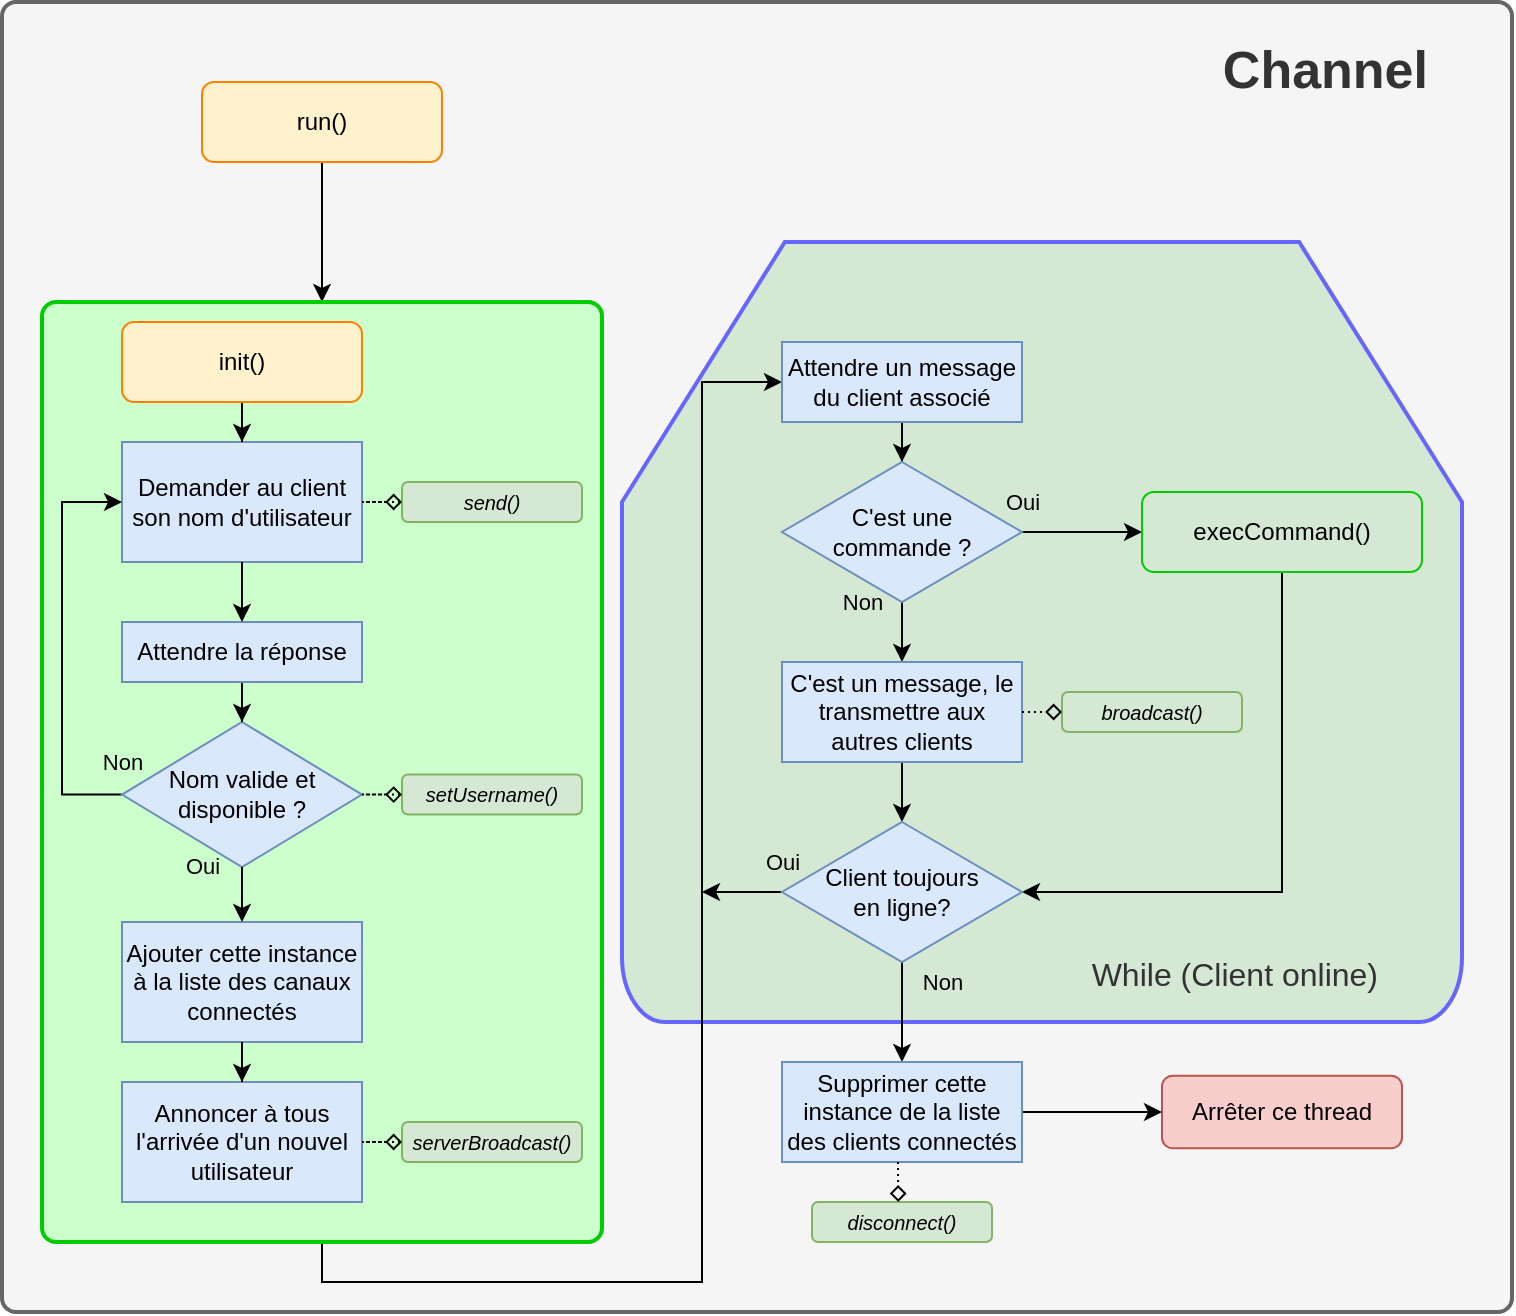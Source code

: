 <mxfile version="12.9.11" type="device"><diagram id="XmCSrC3N_I-hwKnO9FNT" name="Page-1"><mxGraphModel dx="1517" dy="820" grid="1" gridSize="10" guides="1" tooltips="1" connect="1" arrows="1" fold="1" page="1" pageScale="1" pageWidth="850" pageHeight="1100" math="0" shadow="0"><root><mxCell id="0"/><mxCell id="1" parent="0"/><mxCell id="smnMM6lSDCR2xUrBT0Qs-68" value="&lt;blockquote&gt;&lt;font style=&quot;font-size: 26px&quot;&gt;&lt;b&gt;&lt;font style=&quot;font-size: 26px&quot;&gt;Channel&lt;/font&gt;&lt;/b&gt;&lt;/font&gt;&lt;/blockquote&gt;" style="rounded=1;whiteSpace=wrap;html=1;absoluteArcSize=1;arcSize=14;strokeWidth=2;fillColor=#f5f5f5;strokeColor=#666666;fontColor=#333333;verticalAlign=top;align=right;" vertex="1" parent="1"><mxGeometry x="70" y="40" width="755" height="655" as="geometry"/></mxCell><mxCell id="smnMM6lSDCR2xUrBT0Qs-70" value="&lt;div&gt;&lt;blockquote&gt;&lt;font style=&quot;font-size: 16px&quot;&gt;While (Client online)&lt;/font&gt;&lt;br&gt;&lt;/blockquote&gt;&lt;/div&gt;" style="strokeWidth=2;html=1;shape=mxgraph.flowchart.loop_limit;whiteSpace=wrap;fillColor=#D5E8D4;strokeColor=#6666FF;fontColor=#333333;align=right;verticalAlign=bottom;" vertex="1" parent="1"><mxGeometry x="380" y="160" width="420" height="390" as="geometry"/></mxCell><mxCell id="smnMM6lSDCR2xUrBT0Qs-45" style="edgeStyle=orthogonalEdgeStyle;rounded=0;orthogonalLoop=1;jettySize=auto;html=1;entryX=0.5;entryY=0;entryDx=0;entryDy=0;labelBackgroundColor=none;endArrow=classic;endFill=1;" edge="1" parent="1" source="smnMM6lSDCR2xUrBT0Qs-2" target="smnMM6lSDCR2xUrBT0Qs-23"><mxGeometry relative="1" as="geometry"/></mxCell><mxCell id="smnMM6lSDCR2xUrBT0Qs-2" value="run()" style="rounded=1;whiteSpace=wrap;html=1;fontSize=12;glass=0;strokeWidth=1;shadow=0;fillColor=#FFF2CC;strokeColor=#FF8000;" vertex="1" parent="1"><mxGeometry x="170" y="80" width="120" height="40" as="geometry"/></mxCell><mxCell id="smnMM6lSDCR2xUrBT0Qs-46" style="edgeStyle=orthogonalEdgeStyle;rounded=0;orthogonalLoop=1;jettySize=auto;html=1;exitX=0.5;exitY=1;exitDx=0;exitDy=0;labelBackgroundColor=none;endArrow=classic;endFill=1;entryX=0;entryY=0.5;entryDx=0;entryDy=0;" edge="1" parent="1" source="smnMM6lSDCR2xUrBT0Qs-23" target="smnMM6lSDCR2xUrBT0Qs-47"><mxGeometry relative="1" as="geometry"><mxPoint x="430" y="180" as="targetPoint"/><Array as="points"><mxPoint x="230" y="680"/><mxPoint x="420" y="680"/><mxPoint x="420" y="230"/></Array></mxGeometry></mxCell><mxCell id="smnMM6lSDCR2xUrBT0Qs-49" value="" style="edgeStyle=orthogonalEdgeStyle;rounded=0;orthogonalLoop=1;jettySize=auto;html=1;labelBackgroundColor=none;endArrow=classic;endFill=1;" edge="1" parent="1" source="smnMM6lSDCR2xUrBT0Qs-47" target="smnMM6lSDCR2xUrBT0Qs-48"><mxGeometry relative="1" as="geometry"/></mxCell><mxCell id="smnMM6lSDCR2xUrBT0Qs-47" value="Attendre un message du client associé" style="rounded=0;whiteSpace=wrap;html=1;fillColor=#dae8fc;strokeColor=#6c8ebf;" vertex="1" parent="1"><mxGeometry x="460" y="210" width="120" height="40" as="geometry"/></mxCell><mxCell id="smnMM6lSDCR2xUrBT0Qs-52" value="Oui" style="edgeStyle=orthogonalEdgeStyle;rounded=0;orthogonalLoop=1;jettySize=auto;html=1;labelBackgroundColor=none;endArrow=classic;endFill=1;entryX=0;entryY=0.5;entryDx=0;entryDy=0;" edge="1" parent="1" source="smnMM6lSDCR2xUrBT0Qs-48" target="smnMM6lSDCR2xUrBT0Qs-53"><mxGeometry x="-1" y="15" relative="1" as="geometry"><mxPoint x="660" y="305" as="targetPoint"/><mxPoint as="offset"/></mxGeometry></mxCell><mxCell id="smnMM6lSDCR2xUrBT0Qs-54" value="Non" style="edgeStyle=orthogonalEdgeStyle;rounded=0;orthogonalLoop=1;jettySize=auto;html=1;exitX=0.5;exitY=1;exitDx=0;exitDy=0;labelBackgroundColor=none;endArrow=classic;endFill=1;entryX=0.5;entryY=0;entryDx=0;entryDy=0;" edge="1" parent="1" source="smnMM6lSDCR2xUrBT0Qs-48" target="smnMM6lSDCR2xUrBT0Qs-55"><mxGeometry x="-1" y="-20" relative="1" as="geometry"><mxPoint x="520" y="370" as="targetPoint"/><mxPoint as="offset"/></mxGeometry></mxCell><mxCell id="smnMM6lSDCR2xUrBT0Qs-48" value="&lt;div&gt;C'est une &lt;br&gt;&lt;/div&gt;&lt;div&gt;commande ?&lt;/div&gt;" style="rhombus;whiteSpace=wrap;html=1;fillColor=#dae8fc;strokeColor=#6c8ebf;" vertex="1" parent="1"><mxGeometry x="460" y="270" width="120" height="70" as="geometry"/></mxCell><mxCell id="smnMM6lSDCR2xUrBT0Qs-66" value="" style="edgeStyle=orthogonalEdgeStyle;rounded=0;orthogonalLoop=1;jettySize=auto;html=1;labelBackgroundColor=none;endArrow=classic;endFill=1;entryX=1;entryY=0.5;entryDx=0;entryDy=0;" edge="1" parent="1" source="smnMM6lSDCR2xUrBT0Qs-53" target="smnMM6lSDCR2xUrBT0Qs-61"><mxGeometry relative="1" as="geometry"><mxPoint x="700" y="405" as="targetPoint"/><Array as="points"><mxPoint x="710" y="485"/></Array></mxGeometry></mxCell><mxCell id="smnMM6lSDCR2xUrBT0Qs-53" value="execCommand()" style="rounded=1;whiteSpace=wrap;html=1;fontSize=12;glass=0;strokeWidth=1;shadow=0;fillColor=#d5e8d4;strokeColor=#00CC00;" vertex="1" parent="1"><mxGeometry x="640" y="285" width="140" height="40" as="geometry"/></mxCell><mxCell id="smnMM6lSDCR2xUrBT0Qs-64" value="" style="edgeStyle=orthogonalEdgeStyle;rounded=0;orthogonalLoop=1;jettySize=auto;html=1;labelBackgroundColor=none;endArrow=classic;endFill=1;" edge="1" parent="1" source="smnMM6lSDCR2xUrBT0Qs-55" target="smnMM6lSDCR2xUrBT0Qs-61"><mxGeometry relative="1" as="geometry"/></mxCell><mxCell id="smnMM6lSDCR2xUrBT0Qs-55" value="C'est un message, le transmettre aux autres clients" style="rounded=0;whiteSpace=wrap;html=1;fillColor=#dae8fc;strokeColor=#6c8ebf;" vertex="1" parent="1"><mxGeometry x="460" y="370" width="120" height="50" as="geometry"/></mxCell><mxCell id="smnMM6lSDCR2xUrBT0Qs-58" value="&lt;i&gt;&lt;font style=&quot;font-size: 10px&quot;&gt;broadcast()&lt;/font&gt;&lt;/i&gt;" style="rounded=1;whiteSpace=wrap;html=1;fontSize=12;glass=0;strokeWidth=1;shadow=0;fillColor=#d5e8d4;strokeColor=#82b366;verticalAlign=middle;" vertex="1" parent="1"><mxGeometry x="600" y="385" width="90" height="20" as="geometry"/></mxCell><mxCell id="smnMM6lSDCR2xUrBT0Qs-59" value="" style="edgeStyle=orthogonalEdgeStyle;rounded=0;orthogonalLoop=1;jettySize=auto;html=1;dashed=1;dashPattern=1 2;labelBackgroundColor=none;endArrow=diamond;endFill=0;entryX=0;entryY=0.5;entryDx=0;entryDy=0;exitX=1;exitY=0.5;exitDx=0;exitDy=0;" edge="1" parent="1" source="smnMM6lSDCR2xUrBT0Qs-55" target="smnMM6lSDCR2xUrBT0Qs-58"><mxGeometry relative="1" as="geometry"><mxPoint x="590" y="395" as="sourcePoint"/><mxPoint x="600.07" y="394.71" as="targetPoint"/></mxGeometry></mxCell><mxCell id="smnMM6lSDCR2xUrBT0Qs-72" value="Oui" style="edgeStyle=orthogonalEdgeStyle;rounded=0;orthogonalLoop=1;jettySize=auto;html=1;exitX=0;exitY=0.5;exitDx=0;exitDy=0;labelBackgroundColor=none;endArrow=classic;endFill=1;" edge="1" parent="1" source="smnMM6lSDCR2xUrBT0Qs-61"><mxGeometry x="-1" y="-15" relative="1" as="geometry"><mxPoint x="420" y="485" as="targetPoint"/><mxPoint as="offset"/></mxGeometry></mxCell><mxCell id="smnMM6lSDCR2xUrBT0Qs-76" value="Non" style="edgeStyle=orthogonalEdgeStyle;rounded=0;orthogonalLoop=1;jettySize=auto;html=1;labelBackgroundColor=none;endArrow=classic;endFill=1;" edge="1" parent="1" source="smnMM6lSDCR2xUrBT0Qs-61" target="smnMM6lSDCR2xUrBT0Qs-75"><mxGeometry x="-0.6" y="20" relative="1" as="geometry"><mxPoint as="offset"/></mxGeometry></mxCell><mxCell id="smnMM6lSDCR2xUrBT0Qs-61" value="&lt;div&gt;Client toujours&lt;br&gt;&lt;/div&gt;&lt;div&gt;en ligne?&lt;/div&gt;" style="rhombus;whiteSpace=wrap;html=1;fillColor=#dae8fc;strokeColor=#6c8ebf;" vertex="1" parent="1"><mxGeometry x="460" y="450" width="120" height="70" as="geometry"/></mxCell><mxCell id="smnMM6lSDCR2xUrBT0Qs-69" value="" style="group" vertex="1" connectable="0" parent="1"><mxGeometry x="90" y="190" width="280" height="470" as="geometry"/></mxCell><mxCell id="smnMM6lSDCR2xUrBT0Qs-23" value="" style="rounded=1;whiteSpace=wrap;html=1;absoluteArcSize=1;arcSize=14;strokeWidth=2;fillColor=#CCFFCC;strokeColor=#00CC00;" vertex="1" parent="smnMM6lSDCR2xUrBT0Qs-69"><mxGeometry width="280" height="470" as="geometry"/></mxCell><mxCell id="smnMM6lSDCR2xUrBT0Qs-3" value="Demander au client son nom d'utilisateur" style="rounded=0;whiteSpace=wrap;html=1;fillColor=#dae8fc;strokeColor=#6c8ebf;" vertex="1" parent="smnMM6lSDCR2xUrBT0Qs-69"><mxGeometry x="40" y="70" width="120" height="60" as="geometry"/></mxCell><mxCell id="smnMM6lSDCR2xUrBT0Qs-19" value="Non" style="edgeStyle=orthogonalEdgeStyle;rounded=0;orthogonalLoop=1;jettySize=auto;html=1;labelBackgroundColor=none;" edge="1" parent="smnMM6lSDCR2xUrBT0Qs-69" source="smnMM6lSDCR2xUrBT0Qs-5"><mxGeometry x="-0.551" y="-30" relative="1" as="geometry"><mxPoint x="40" y="100" as="targetPoint"/><Array as="points"><mxPoint x="10" y="246"/><mxPoint x="10" y="100"/></Array><mxPoint as="offset"/></mxGeometry></mxCell><mxCell id="smnMM6lSDCR2xUrBT0Qs-5" value="Nom valide et disponible ?" style="rhombus;whiteSpace=wrap;html=1;fillColor=#dae8fc;strokeColor=#6c8ebf;" vertex="1" parent="smnMM6lSDCR2xUrBT0Qs-69"><mxGeometry x="40" y="210" width="120" height="72.56" as="geometry"/></mxCell><mxCell id="smnMM6lSDCR2xUrBT0Qs-17" value="" style="edgeStyle=orthogonalEdgeStyle;rounded=0;orthogonalLoop=1;jettySize=auto;html=1;" edge="1" parent="smnMM6lSDCR2xUrBT0Qs-69" source="smnMM6lSDCR2xUrBT0Qs-6" target="smnMM6lSDCR2xUrBT0Qs-5"><mxGeometry relative="1" as="geometry"/></mxCell><mxCell id="smnMM6lSDCR2xUrBT0Qs-6" value="Attendre la réponse" style="rounded=0;whiteSpace=wrap;html=1;fillColor=#dae8fc;strokeColor=#6c8ebf;" vertex="1" parent="smnMM6lSDCR2xUrBT0Qs-69"><mxGeometry x="40" y="160" width="120" height="30" as="geometry"/></mxCell><mxCell id="smnMM6lSDCR2xUrBT0Qs-16" value="" style="edgeStyle=orthogonalEdgeStyle;rounded=0;orthogonalLoop=1;jettySize=auto;html=1;entryX=0.5;entryY=0;entryDx=0;entryDy=0;" edge="1" parent="smnMM6lSDCR2xUrBT0Qs-69" source="smnMM6lSDCR2xUrBT0Qs-3" target="smnMM6lSDCR2xUrBT0Qs-6"><mxGeometry relative="1" as="geometry"><mxPoint x="100" y="210" as="targetPoint"/></mxGeometry></mxCell><mxCell id="smnMM6lSDCR2xUrBT0Qs-20" value="Ajouter cette instance à la liste des canaux connectés" style="rounded=0;whiteSpace=wrap;html=1;fillColor=#dae8fc;strokeColor=#6c8ebf;" vertex="1" parent="smnMM6lSDCR2xUrBT0Qs-69"><mxGeometry x="40" y="310" width="120" height="60" as="geometry"/></mxCell><mxCell id="smnMM6lSDCR2xUrBT0Qs-28" value="Annoncer à tous l'arrivée d'un nouvel utilisateur" style="rounded=0;whiteSpace=wrap;html=1;fillColor=#dae8fc;strokeColor=#6c8ebf;" vertex="1" parent="smnMM6lSDCR2xUrBT0Qs-69"><mxGeometry x="40" y="390" width="120" height="60" as="geometry"/></mxCell><mxCell id="smnMM6lSDCR2xUrBT0Qs-29" value="" style="edgeStyle=orthogonalEdgeStyle;rounded=0;orthogonalLoop=1;jettySize=auto;html=1;labelBackgroundColor=none;" edge="1" parent="smnMM6lSDCR2xUrBT0Qs-69" source="smnMM6lSDCR2xUrBT0Qs-20" target="smnMM6lSDCR2xUrBT0Qs-28"><mxGeometry relative="1" as="geometry"/></mxCell><mxCell id="smnMM6lSDCR2xUrBT0Qs-21" value="Oui" style="edgeStyle=orthogonalEdgeStyle;rounded=0;orthogonalLoop=1;jettySize=auto;html=1;labelBackgroundColor=none;" edge="1" parent="smnMM6lSDCR2xUrBT0Qs-69" source="smnMM6lSDCR2xUrBT0Qs-5" target="smnMM6lSDCR2xUrBT0Qs-20"><mxGeometry x="0.24" y="21" relative="1" as="geometry"><mxPoint x="-41" y="-8" as="offset"/></mxGeometry></mxCell><mxCell id="smnMM6lSDCR2xUrBT0Qs-25" value="" style="edgeStyle=orthogonalEdgeStyle;rounded=0;orthogonalLoop=1;jettySize=auto;html=1;labelBackgroundColor=none;" edge="1" parent="smnMM6lSDCR2xUrBT0Qs-69" source="smnMM6lSDCR2xUrBT0Qs-24" target="smnMM6lSDCR2xUrBT0Qs-3"><mxGeometry relative="1" as="geometry"/></mxCell><mxCell id="smnMM6lSDCR2xUrBT0Qs-24" value="init()" style="rounded=1;whiteSpace=wrap;html=1;fontSize=12;glass=0;strokeWidth=1;shadow=0;fillColor=#FFF2CC;strokeColor=#FF8000;" vertex="1" parent="smnMM6lSDCR2xUrBT0Qs-69"><mxGeometry x="40" y="10" width="120" height="40" as="geometry"/></mxCell><mxCell id="smnMM6lSDCR2xUrBT0Qs-32" value="&lt;i&gt;&lt;font style=&quot;font-size: 10px&quot;&gt;serverBroadcast()&lt;/font&gt;&lt;/i&gt;" style="rounded=1;whiteSpace=wrap;html=1;fontSize=12;glass=0;strokeWidth=1;shadow=0;fillColor=#d5e8d4;strokeColor=#82b366;verticalAlign=middle;" vertex="1" parent="smnMM6lSDCR2xUrBT0Qs-69"><mxGeometry x="180" y="410" width="90" height="20" as="geometry"/></mxCell><mxCell id="smnMM6lSDCR2xUrBT0Qs-43" value="" style="edgeStyle=orthogonalEdgeStyle;rounded=0;orthogonalLoop=1;jettySize=auto;html=1;dashed=1;dashPattern=1 2;labelBackgroundColor=none;endArrow=diamond;endFill=0;" edge="1" parent="smnMM6lSDCR2xUrBT0Qs-69" source="smnMM6lSDCR2xUrBT0Qs-28" target="smnMM6lSDCR2xUrBT0Qs-32"><mxGeometry relative="1" as="geometry"/></mxCell><mxCell id="smnMM6lSDCR2xUrBT0Qs-35" value="&lt;font style=&quot;font-size: 10px&quot;&gt;&lt;i&gt;&lt;font style=&quot;font-size: 10px&quot;&gt;send()&lt;/font&gt;&lt;/i&gt;&lt;/font&gt;" style="rounded=1;whiteSpace=wrap;html=1;fontSize=12;glass=0;strokeWidth=1;shadow=0;fillColor=#d5e8d4;strokeColor=#82b366;verticalAlign=middle;" vertex="1" parent="smnMM6lSDCR2xUrBT0Qs-69"><mxGeometry x="180" y="90" width="90" height="20" as="geometry"/></mxCell><mxCell id="smnMM6lSDCR2xUrBT0Qs-37" value="&lt;i&gt;&lt;font style=&quot;font-size: 10px&quot;&gt;setUsername()&lt;/font&gt;&lt;/i&gt;" style="rounded=1;whiteSpace=wrap;html=1;fontSize=12;glass=0;strokeWidth=1;shadow=0;fillColor=#d5e8d4;strokeColor=#82b366;verticalAlign=middle;" vertex="1" parent="smnMM6lSDCR2xUrBT0Qs-69"><mxGeometry x="180" y="236.28" width="90" height="20" as="geometry"/></mxCell><mxCell id="smnMM6lSDCR2xUrBT0Qs-36" value="" style="edgeStyle=orthogonalEdgeStyle;rounded=0;orthogonalLoop=1;jettySize=auto;html=1;labelBackgroundColor=none;dashed=1;dashPattern=1 2;endArrow=diamond;endFill=0;" edge="1" parent="smnMM6lSDCR2xUrBT0Qs-69" source="smnMM6lSDCR2xUrBT0Qs-3" target="smnMM6lSDCR2xUrBT0Qs-35"><mxGeometry relative="1" as="geometry"/></mxCell><mxCell id="smnMM6lSDCR2xUrBT0Qs-42" value="" style="edgeStyle=orthogonalEdgeStyle;rounded=0;orthogonalLoop=1;jettySize=auto;html=1;dashed=1;dashPattern=1 2;labelBackgroundColor=none;endArrow=diamond;endFill=0;" edge="1" parent="smnMM6lSDCR2xUrBT0Qs-69" source="smnMM6lSDCR2xUrBT0Qs-5" target="smnMM6lSDCR2xUrBT0Qs-37"><mxGeometry relative="1" as="geometry"/></mxCell><mxCell id="smnMM6lSDCR2xUrBT0Qs-73" value="Arrêter ce thread" style="rounded=1;whiteSpace=wrap;html=1;fontSize=12;glass=0;strokeWidth=1;shadow=0;fillColor=#f8cecc;strokeColor=#b85450;" vertex="1" parent="1"><mxGeometry x="650" y="576.864" width="120" height="36.279" as="geometry"/></mxCell><mxCell id="smnMM6lSDCR2xUrBT0Qs-79" style="edgeStyle=orthogonalEdgeStyle;rounded=0;orthogonalLoop=1;jettySize=auto;html=1;exitX=1;exitY=0.5;exitDx=0;exitDy=0;labelBackgroundColor=none;endArrow=classic;endFill=1;entryX=0;entryY=0.5;entryDx=0;entryDy=0;" edge="1" parent="1" source="smnMM6lSDCR2xUrBT0Qs-75" target="smnMM6lSDCR2xUrBT0Qs-73"><mxGeometry relative="1" as="geometry"/></mxCell><mxCell id="smnMM6lSDCR2xUrBT0Qs-75" value="Supprimer cette instance de la liste des clients connectés" style="rounded=0;whiteSpace=wrap;html=1;fillColor=#dae8fc;strokeColor=#6c8ebf;" vertex="1" parent="1"><mxGeometry x="460" y="570" width="120" height="50" as="geometry"/></mxCell><mxCell id="smnMM6lSDCR2xUrBT0Qs-80" value="&lt;font style=&quot;font-size: 10px&quot;&gt;&lt;i&gt;disconnect()&lt;/i&gt;&lt;/font&gt;" style="rounded=1;whiteSpace=wrap;html=1;fontSize=12;glass=0;strokeWidth=1;shadow=0;fillColor=#d5e8d4;strokeColor=#82b366;verticalAlign=middle;" vertex="1" parent="1"><mxGeometry x="475" y="640" width="90" height="20" as="geometry"/></mxCell><mxCell id="smnMM6lSDCR2xUrBT0Qs-81" value="" style="edgeStyle=orthogonalEdgeStyle;rounded=0;orthogonalLoop=1;jettySize=auto;html=1;dashed=1;dashPattern=1 2;labelBackgroundColor=none;endArrow=diamond;endFill=0;entryX=0.479;entryY=-0.003;entryDx=0;entryDy=0;entryPerimeter=0;" edge="1" parent="1" target="smnMM6lSDCR2xUrBT0Qs-80"><mxGeometry relative="1" as="geometry"><mxPoint x="518" y="620" as="sourcePoint"/><mxPoint x="460" y="630.0" as="targetPoint"/></mxGeometry></mxCell></root></mxGraphModel></diagram></mxfile>